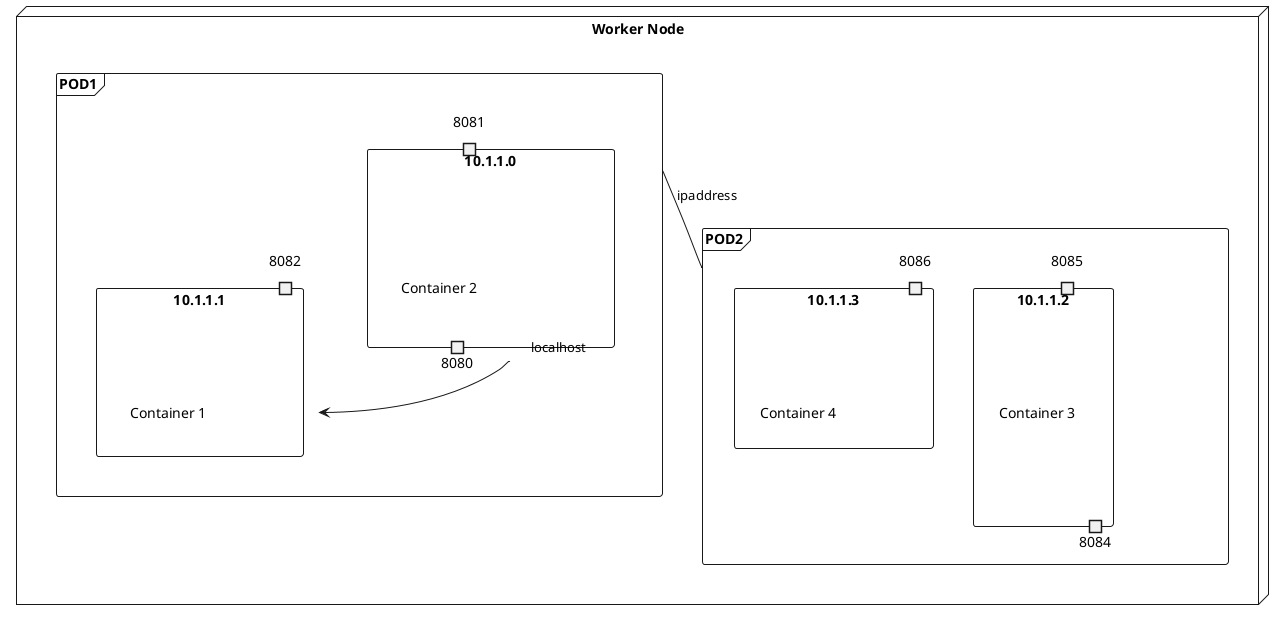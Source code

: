 @startuml

node "Worker Node" {
together {
 frame POD1{
 together {
        rectangle "10.1.1.0" {
            label "Container 2"
            portout 8080
            portin 8081
        }
        rectangle "10.1.1.1" {
            label "Container 1"
            port 8082
        }
        "10.1.1.0" --> "10.1.1.1" : localhost
    }
 }
 frame POD2{
    rectangle "10.1.1.2" {
        label "Container 3"
        portout 8084
        portin 8085
    }
    rectangle "10.1.1.3" {
        label "Container 4"
        port 8086
    }
 }
    POD1 -- POD2 : ipaddress
}
}

@enduml